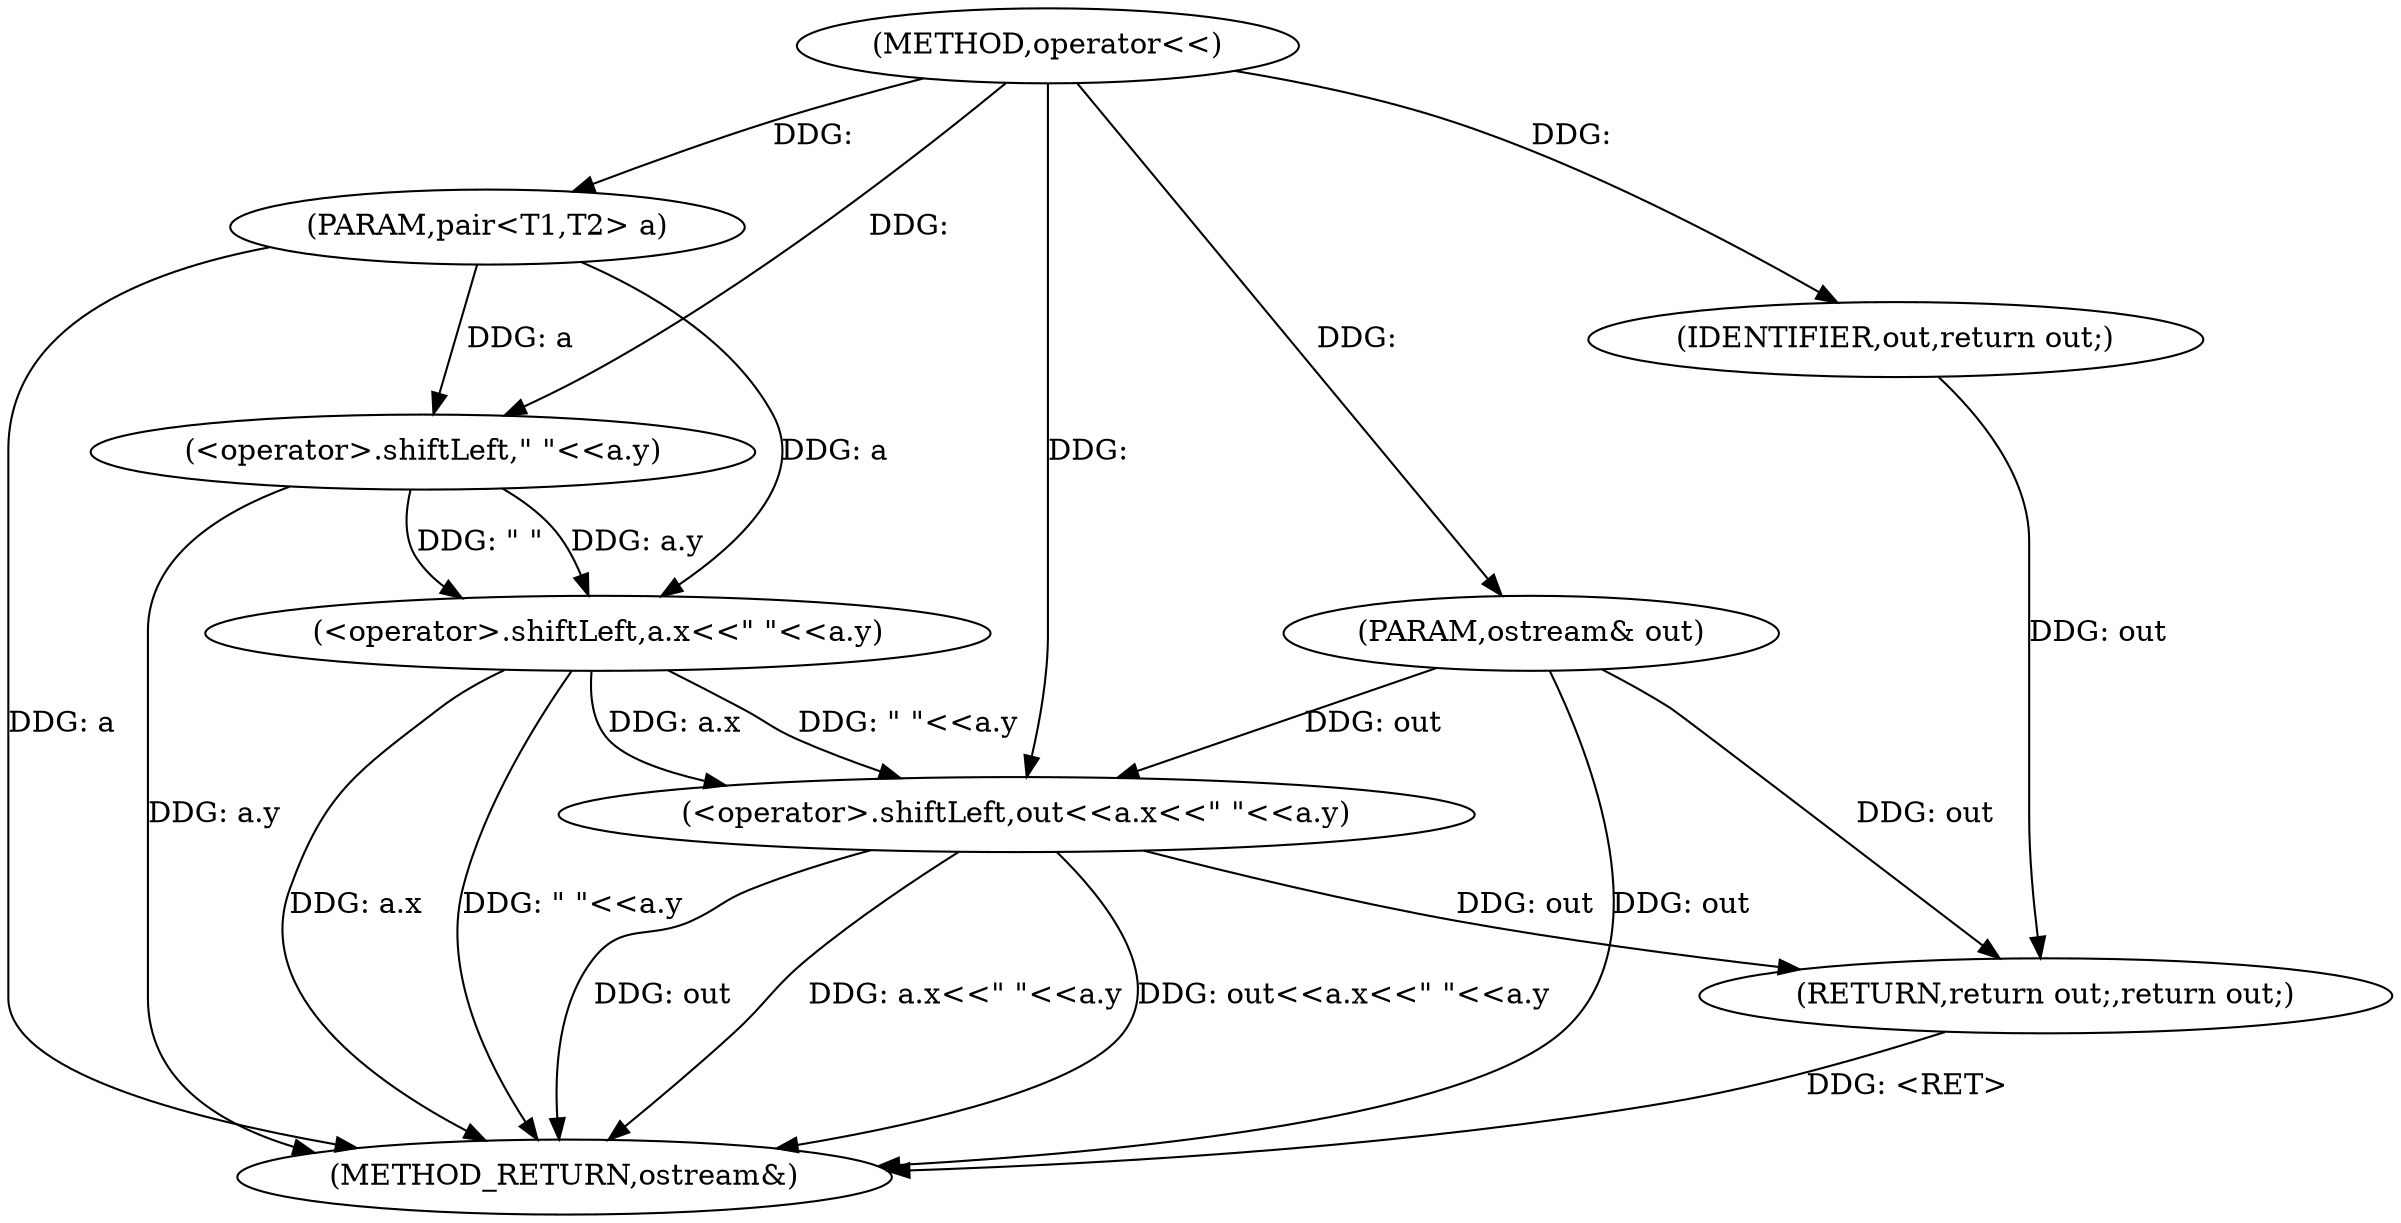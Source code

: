 digraph "operator<<" {  
"1000120" [label = "(METHOD,operator<<)" ]
"1000137" [label = "(METHOD_RETURN,ostream&)" ]
"1000121" [label = "(PARAM,ostream& out)" ]
"1000122" [label = "(PARAM,pair<T1,T2> a)" ]
"1000124" [label = "(<operator>.shiftLeft,out<<a.x<<\" \"<<a.y)" ]
"1000135" [label = "(RETURN,return out;,return out;)" ]
"1000136" [label = "(IDENTIFIER,out,return out;)" ]
"1000126" [label = "(<operator>.shiftLeft,a.x<<\" \"<<a.y)" ]
"1000130" [label = "(<operator>.shiftLeft,\" \"<<a.y)" ]
  "1000135" -> "1000137"  [ label = "DDG: <RET>"] 
  "1000121" -> "1000137"  [ label = "DDG: out"] 
  "1000122" -> "1000137"  [ label = "DDG: a"] 
  "1000124" -> "1000137"  [ label = "DDG: out"] 
  "1000126" -> "1000137"  [ label = "DDG: a.x"] 
  "1000130" -> "1000137"  [ label = "DDG: a.y"] 
  "1000126" -> "1000137"  [ label = "DDG: \" \"<<a.y"] 
  "1000124" -> "1000137"  [ label = "DDG: a.x<<\" \"<<a.y"] 
  "1000124" -> "1000137"  [ label = "DDG: out<<a.x<<\" \"<<a.y"] 
  "1000120" -> "1000121"  [ label = "DDG: "] 
  "1000120" -> "1000122"  [ label = "DDG: "] 
  "1000136" -> "1000135"  [ label = "DDG: out"] 
  "1000124" -> "1000135"  [ label = "DDG: out"] 
  "1000121" -> "1000135"  [ label = "DDG: out"] 
  "1000121" -> "1000124"  [ label = "DDG: out"] 
  "1000120" -> "1000124"  [ label = "DDG: "] 
  "1000126" -> "1000124"  [ label = "DDG: a.x"] 
  "1000126" -> "1000124"  [ label = "DDG: \" \"<<a.y"] 
  "1000120" -> "1000136"  [ label = "DDG: "] 
  "1000122" -> "1000126"  [ label = "DDG: a"] 
  "1000130" -> "1000126"  [ label = "DDG: a.y"] 
  "1000130" -> "1000126"  [ label = "DDG: \" \""] 
  "1000120" -> "1000130"  [ label = "DDG: "] 
  "1000122" -> "1000130"  [ label = "DDG: a"] 
}

